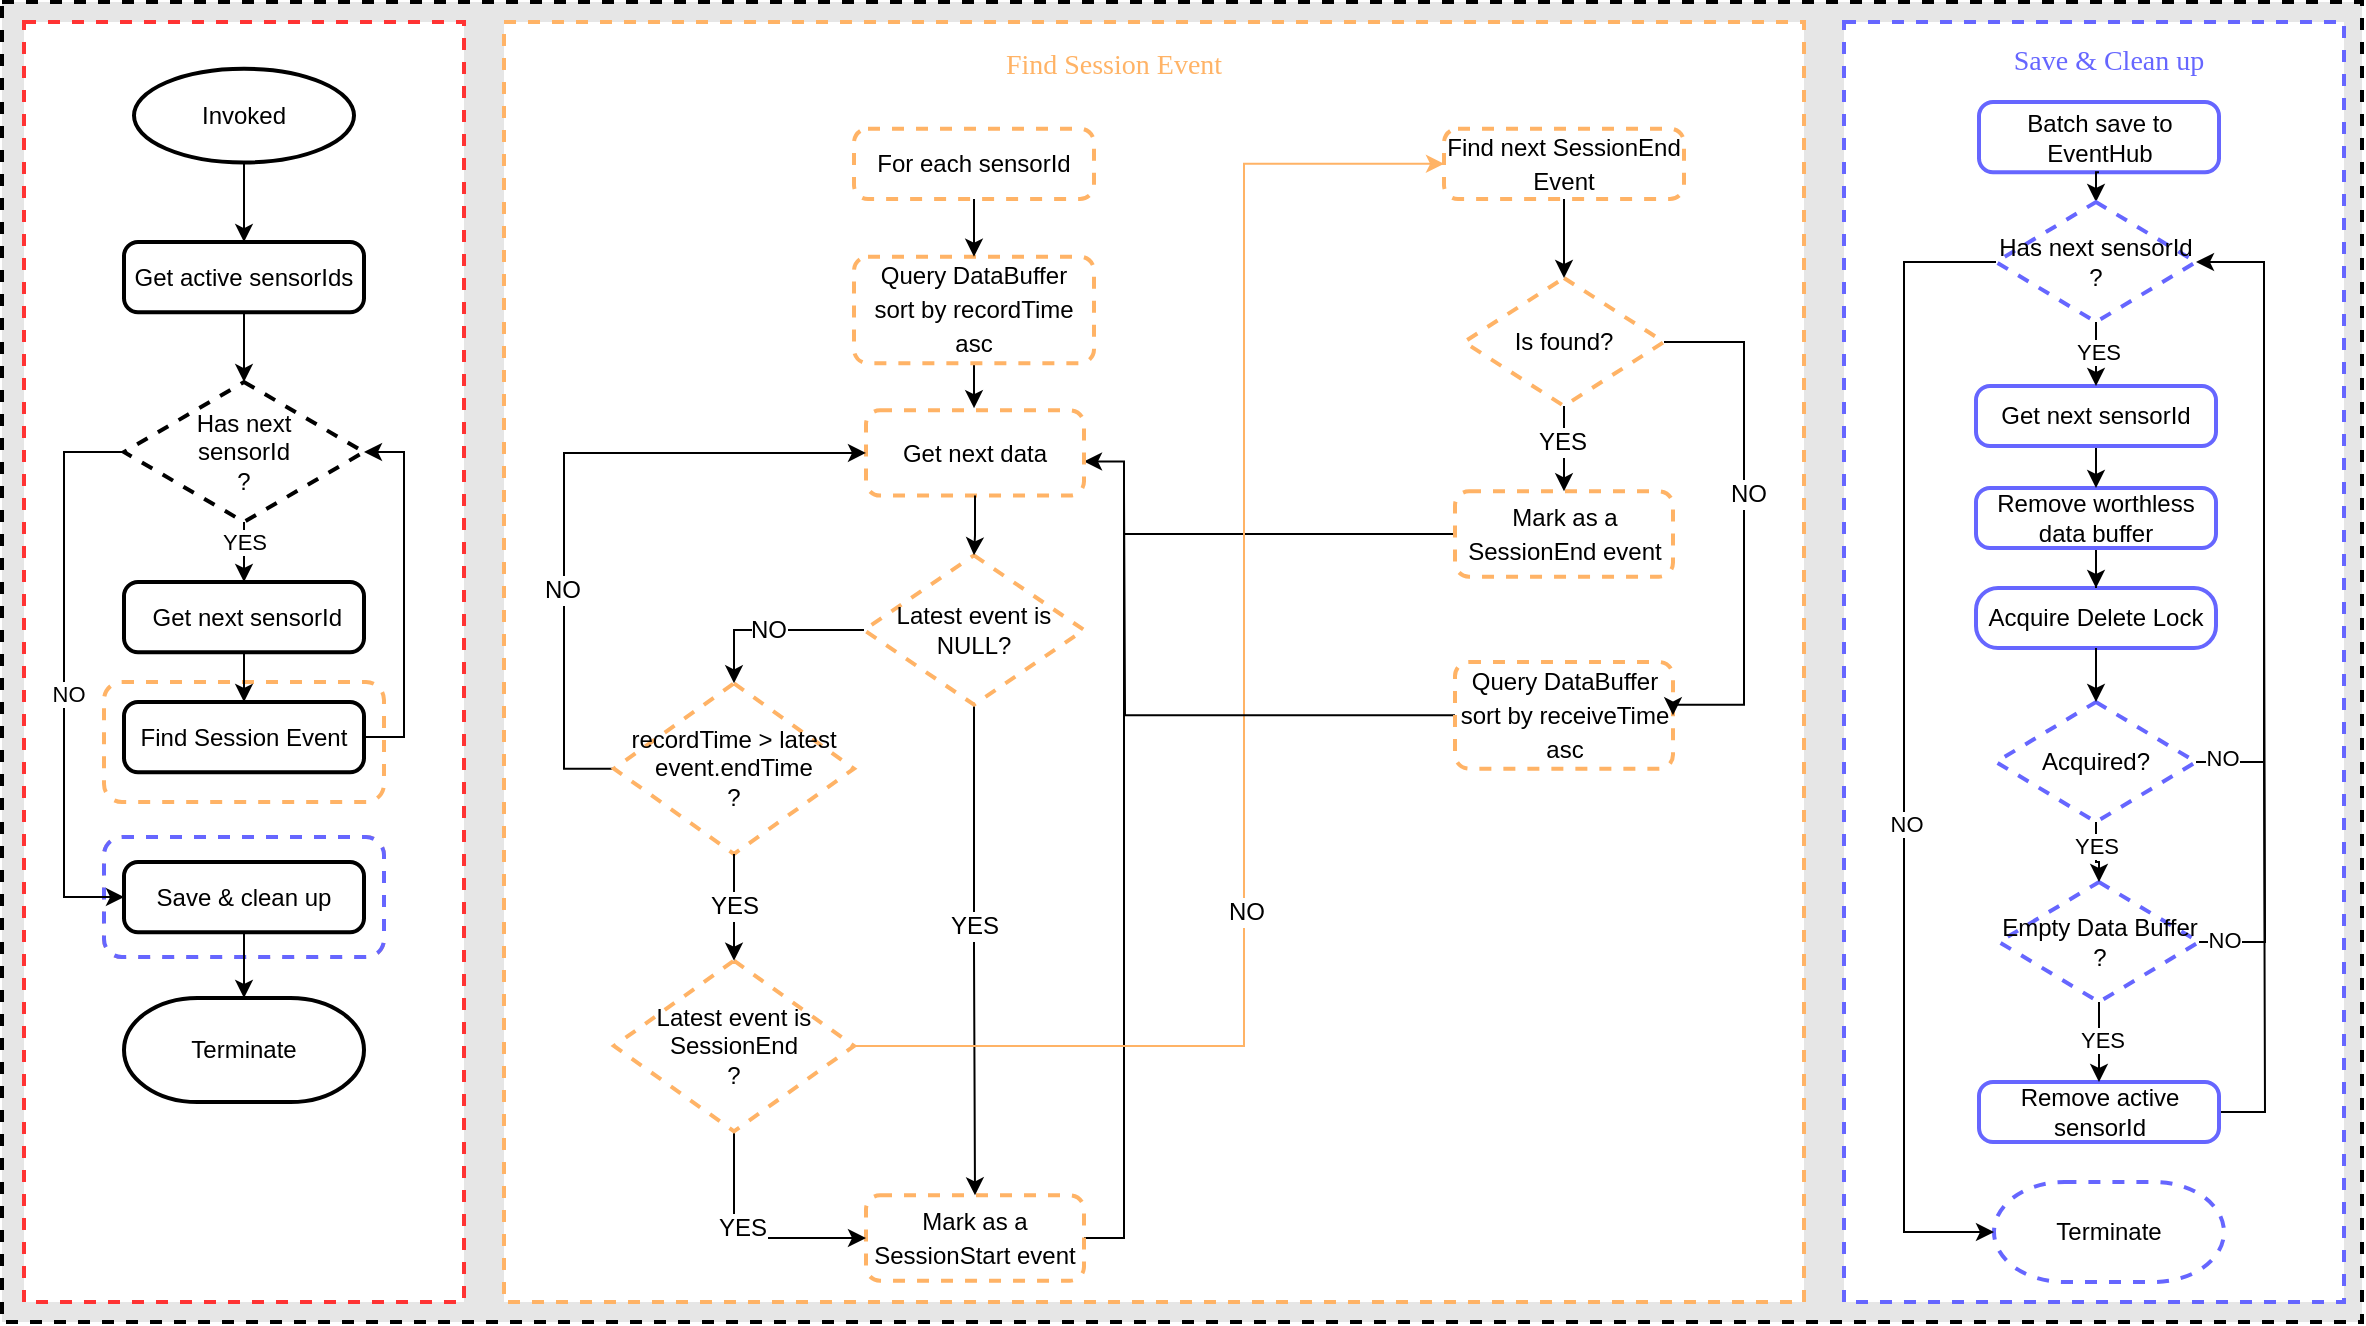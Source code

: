 <mxfile version="20.5.3" type="github">
  <diagram id="m2yf274t8tq8ouvesx9-" name="Page-1">
    <mxGraphModel dx="1426" dy="794" grid="1" gridSize="10" guides="1" tooltips="1" connect="1" arrows="1" fold="1" page="1" pageScale="1" pageWidth="827" pageHeight="1169" math="0" shadow="0">
      <root>
        <mxCell id="0" />
        <mxCell id="1" parent="0" />
        <mxCell id="9VEnPuVJjKM_ZVN6CkUY-2" value="" style="group" vertex="1" connectable="0" parent="1">
          <mxGeometry x="110" y="120" width="1180" height="660" as="geometry" />
        </mxCell>
        <mxCell id="9VEnPuVJjKM_ZVN6CkUY-1" value="" style="rounded=0;whiteSpace=wrap;html=1;dashed=1;strokeColor=#000000;strokeWidth=2;fontFamily=Helvetica;fontSize=12;fontColor=#000000;fillColor=#E6E6E6;" vertex="1" parent="9VEnPuVJjKM_ZVN6CkUY-2">
          <mxGeometry width="1180" height="660" as="geometry" />
        </mxCell>
        <mxCell id="WBYgSGgt15CVEmpAPgP6-109" value="" style="group" parent="9VEnPuVJjKM_ZVN6CkUY-2" vertex="1" connectable="0">
          <mxGeometry x="11" y="10" width="1160" height="640" as="geometry" />
        </mxCell>
        <mxCell id="WBYgSGgt15CVEmpAPgP6-24" value="" style="group" parent="WBYgSGgt15CVEmpAPgP6-109" vertex="1" connectable="0">
          <mxGeometry width="220" height="640" as="geometry" />
        </mxCell>
        <mxCell id="zfzZaOAXR4KBhkY2sdG--44" value="" style="rounded=0;whiteSpace=wrap;html=1;dashed=1;labelBackgroundColor=#E6E6E6;strokeColor=#FF3333;strokeWidth=2;fillColor=#FFFFFF;gradientColor=none;align=center;container=0;" parent="WBYgSGgt15CVEmpAPgP6-24" vertex="1">
          <mxGeometry width="220" height="640" as="geometry" />
        </mxCell>
        <mxCell id="WBYgSGgt15CVEmpAPgP6-23" value="" style="rounded=1;whiteSpace=wrap;html=1;dashed=1;strokeColor=#FFB366;strokeWidth=2;container=0;" parent="WBYgSGgt15CVEmpAPgP6-24" vertex="1">
          <mxGeometry x="40" y="407.55" width="140" height="60" as="geometry" />
        </mxCell>
        <mxCell id="WBYgSGgt15CVEmpAPgP6-20" value="" style="rounded=1;whiteSpace=wrap;html=1;dashed=1;strokeColor=#6666FF;strokeWidth=2;container=0;" parent="WBYgSGgt15CVEmpAPgP6-24" vertex="1">
          <mxGeometry x="40" y="407.55" width="140" height="60" as="geometry" />
        </mxCell>
        <mxCell id="WBYgSGgt15CVEmpAPgP6-19" value="" style="rounded=1;whiteSpace=wrap;html=1;dashed=1;strokeColor=#FFB366;strokeWidth=2;container=0;" parent="WBYgSGgt15CVEmpAPgP6-24" vertex="1">
          <mxGeometry x="40" y="330" width="140" height="60" as="geometry" />
        </mxCell>
        <mxCell id="zfzZaOAXR4KBhkY2sdG--1" value="Terminate" style="strokeWidth=2;html=1;shape=mxgraph.flowchart.terminator;whiteSpace=wrap;align=center;container=0;" parent="WBYgSGgt15CVEmpAPgP6-24" vertex="1">
          <mxGeometry x="50" y="488" width="120" height="52" as="geometry" />
        </mxCell>
        <mxCell id="zfzZaOAXR4KBhkY2sdG--2" value="Invoked" style="strokeWidth=2;html=1;shape=mxgraph.flowchart.start_1;whiteSpace=wrap;align=center;container=0;" parent="WBYgSGgt15CVEmpAPgP6-24" vertex="1">
          <mxGeometry x="55" y="23.404" width="110" height="46.809" as="geometry" />
        </mxCell>
        <mxCell id="WBYgSGgt15CVEmpAPgP6-1" style="edgeStyle=orthogonalEdgeStyle;rounded=0;orthogonalLoop=1;jettySize=auto;html=1;entryX=0.5;entryY=0;entryDx=0;entryDy=0;entryPerimeter=0;" parent="WBYgSGgt15CVEmpAPgP6-24" source="zfzZaOAXR4KBhkY2sdG--3" edge="1">
          <mxGeometry relative="1" as="geometry">
            <mxPoint x="110" y="180.003" as="targetPoint" />
          </mxGeometry>
        </mxCell>
        <mxCell id="zfzZaOAXR4KBhkY2sdG--3" value="Get active sensorIds" style="rounded=1;whiteSpace=wrap;html=1;absoluteArcSize=1;arcSize=14;strokeWidth=2;align=center;container=0;" parent="WBYgSGgt15CVEmpAPgP6-24" vertex="1">
          <mxGeometry x="50" y="110.003" width="120" height="35.106" as="geometry" />
        </mxCell>
        <mxCell id="zfzZaOAXR4KBhkY2sdG--4" style="edgeStyle=orthogonalEdgeStyle;rounded=0;orthogonalLoop=1;jettySize=auto;html=1;entryX=0.5;entryY=0;entryDx=0;entryDy=0;align=center;" parent="WBYgSGgt15CVEmpAPgP6-24" source="zfzZaOAXR4KBhkY2sdG--2" target="zfzZaOAXR4KBhkY2sdG--3" edge="1">
          <mxGeometry relative="1" as="geometry" />
        </mxCell>
        <mxCell id="zfzZaOAXR4KBhkY2sdG--27" value="&amp;nbsp;Get next sensorId" style="rounded=1;whiteSpace=wrap;html=1;absoluteArcSize=1;arcSize=14;strokeWidth=2;align=center;container=0;" parent="WBYgSGgt15CVEmpAPgP6-24" vertex="1">
          <mxGeometry x="50" y="279.996" width="120" height="35.106" as="geometry" />
        </mxCell>
        <mxCell id="WBYgSGgt15CVEmpAPgP6-7" style="edgeStyle=orthogonalEdgeStyle;rounded=0;orthogonalLoop=1;jettySize=auto;html=1;entryX=0.5;entryY=0;entryDx=0;entryDy=0;" parent="WBYgSGgt15CVEmpAPgP6-24" source="WBYgSGgt15CVEmpAPgP6-3" target="zfzZaOAXR4KBhkY2sdG--27" edge="1">
          <mxGeometry relative="1" as="geometry" />
        </mxCell>
        <mxCell id="WBYgSGgt15CVEmpAPgP6-8" value="YES" style="edgeLabel;html=1;align=center;verticalAlign=middle;resizable=0;points=[];container=0;" parent="WBYgSGgt15CVEmpAPgP6-7" vertex="1" connectable="0">
          <mxGeometry x="0.2" relative="1" as="geometry">
            <mxPoint as="offset" />
          </mxGeometry>
        </mxCell>
        <mxCell id="WBYgSGgt15CVEmpAPgP6-3" value="Has next &lt;br&gt;sensorId&lt;br&gt;?" style="strokeWidth=2;html=1;shape=mxgraph.flowchart.decision;whiteSpace=wrap;dashed=1;container=0;" parent="WBYgSGgt15CVEmpAPgP6-24" vertex="1">
          <mxGeometry x="50" y="180" width="120" height="70" as="geometry" />
        </mxCell>
        <mxCell id="WBYgSGgt15CVEmpAPgP6-14" style="edgeStyle=orthogonalEdgeStyle;rounded=0;orthogonalLoop=1;jettySize=auto;html=1;entryX=1;entryY=0.5;entryDx=0;entryDy=0;entryPerimeter=0;" parent="WBYgSGgt15CVEmpAPgP6-24" source="WBYgSGgt15CVEmpAPgP6-9" target="WBYgSGgt15CVEmpAPgP6-3" edge="1">
          <mxGeometry relative="1" as="geometry">
            <Array as="points">
              <mxPoint x="190" y="358" />
              <mxPoint x="190" y="215" />
            </Array>
          </mxGeometry>
        </mxCell>
        <mxCell id="WBYgSGgt15CVEmpAPgP6-9" value="Find Session Event" style="rounded=1;whiteSpace=wrap;html=1;absoluteArcSize=1;arcSize=14;strokeWidth=2;align=center;container=0;" parent="WBYgSGgt15CVEmpAPgP6-24" vertex="1">
          <mxGeometry x="50" y="339.996" width="120" height="35.106" as="geometry" />
        </mxCell>
        <mxCell id="WBYgSGgt15CVEmpAPgP6-11" style="edgeStyle=orthogonalEdgeStyle;rounded=0;orthogonalLoop=1;jettySize=auto;html=1;entryX=0.5;entryY=0;entryDx=0;entryDy=0;" parent="WBYgSGgt15CVEmpAPgP6-24" source="zfzZaOAXR4KBhkY2sdG--27" target="WBYgSGgt15CVEmpAPgP6-9" edge="1">
          <mxGeometry relative="1" as="geometry" />
        </mxCell>
        <mxCell id="WBYgSGgt15CVEmpAPgP6-18" style="edgeStyle=orthogonalEdgeStyle;rounded=0;orthogonalLoop=1;jettySize=auto;html=1;entryX=0.5;entryY=0;entryDx=0;entryDy=0;entryPerimeter=0;" parent="WBYgSGgt15CVEmpAPgP6-24" source="WBYgSGgt15CVEmpAPgP6-15" target="zfzZaOAXR4KBhkY2sdG--1" edge="1">
          <mxGeometry relative="1" as="geometry" />
        </mxCell>
        <mxCell id="WBYgSGgt15CVEmpAPgP6-15" value="Save &amp;amp; clean up" style="rounded=1;whiteSpace=wrap;html=1;absoluteArcSize=1;arcSize=14;strokeWidth=2;align=center;container=0;" parent="WBYgSGgt15CVEmpAPgP6-24" vertex="1">
          <mxGeometry x="50" y="419.996" width="120" height="35.106" as="geometry" />
        </mxCell>
        <mxCell id="WBYgSGgt15CVEmpAPgP6-12" style="edgeStyle=orthogonalEdgeStyle;rounded=0;orthogonalLoop=1;jettySize=auto;html=1;entryX=0;entryY=0.5;entryDx=0;entryDy=0;" parent="WBYgSGgt15CVEmpAPgP6-24" source="WBYgSGgt15CVEmpAPgP6-3" target="WBYgSGgt15CVEmpAPgP6-15" edge="1">
          <mxGeometry relative="1" as="geometry">
            <mxPoint x="20" y="420" as="targetPoint" />
            <Array as="points">
              <mxPoint x="20" y="215" />
              <mxPoint x="20" y="438" />
            </Array>
          </mxGeometry>
        </mxCell>
        <mxCell id="WBYgSGgt15CVEmpAPgP6-13" value="NO" style="edgeLabel;html=1;align=center;verticalAlign=middle;resizable=0;points=[];container=0;" parent="WBYgSGgt15CVEmpAPgP6-12" vertex="1" connectable="0">
          <mxGeometry x="0.066" y="2" relative="1" as="geometry">
            <mxPoint as="offset" />
          </mxGeometry>
        </mxCell>
        <mxCell id="WBYgSGgt15CVEmpAPgP6-59" value="" style="group" parent="WBYgSGgt15CVEmpAPgP6-109" vertex="1" connectable="0">
          <mxGeometry x="910" width="250" height="640" as="geometry" />
        </mxCell>
        <mxCell id="zfzZaOAXR4KBhkY2sdG--72" value="" style="rounded=0;whiteSpace=wrap;html=1;dashed=1;labelBackgroundColor=#E6E6E6;strokeColor=#6666FF;strokeWidth=2;fillColor=#FFFFFF;gradientColor=none;align=center;container=0;" parent="WBYgSGgt15CVEmpAPgP6-59" vertex="1">
          <mxGeometry width="250" height="640" as="geometry" />
        </mxCell>
        <mxCell id="WBYgSGgt15CVEmpAPgP6-4" value="Batch save to EventHub" style="rounded=1;whiteSpace=wrap;html=1;absoluteArcSize=1;arcSize=14;strokeWidth=2;align=center;container=0;strokeColor=#6666FF;" parent="WBYgSGgt15CVEmpAPgP6-59" vertex="1">
          <mxGeometry x="67.5" y="39.996" width="120" height="35.106" as="geometry" />
        </mxCell>
        <mxCell id="zfzZaOAXR4KBhkY2sdG--116" value="Acquire Delete Lock" style="rounded=1;whiteSpace=wrap;html=1;absoluteArcSize=1;arcSize=22;strokeWidth=2;strokeColor=#6666FF;align=center;container=0;" parent="WBYgSGgt15CVEmpAPgP6-59" vertex="1">
          <mxGeometry x="66" y="283" width="120" height="30" as="geometry" />
        </mxCell>
        <mxCell id="zfzZaOAXR4KBhkY2sdG--150" value="Terminate" style="strokeWidth=2;html=1;shape=mxgraph.flowchart.terminator;whiteSpace=wrap;rounded=1;dashed=1;labelBackgroundColor=#FFFFFF;strokeColor=#6666FF;fontFamily=Helvetica;fontSize=12;fontColor=#000000;fillColor=#FFFFFF;gradientColor=none;align=center;container=0;" parent="WBYgSGgt15CVEmpAPgP6-59" vertex="1">
          <mxGeometry x="75" y="580" width="115" height="50" as="geometry" />
        </mxCell>
        <mxCell id="zfzZaOAXR4KBhkY2sdG--189" value="&lt;font color=&quot;#6666ff&quot; style=&quot;font-size: 14px;&quot; face=&quot;Comic Sans MS&quot;&gt;Save &amp;amp; Clean up&lt;/font&gt;" style="text;html=1;strokeColor=none;fillColor=none;align=center;verticalAlign=middle;whiteSpace=wrap;rounded=0;dashed=1;labelBackgroundColor=#FFFFFF;strokeWidth=2;container=0;" parent="WBYgSGgt15CVEmpAPgP6-59" vertex="1">
          <mxGeometry x="45" y="20" width="175" as="geometry" />
        </mxCell>
        <mxCell id="WBYgSGgt15CVEmpAPgP6-39" style="edgeStyle=orthogonalEdgeStyle;rounded=0;orthogonalLoop=1;jettySize=auto;html=1;entryX=0.5;entryY=0;entryDx=0;entryDy=0;" parent="WBYgSGgt15CVEmpAPgP6-59" source="WBYgSGgt15CVEmpAPgP6-28" target="zfzZaOAXR4KBhkY2sdG--116" edge="1">
          <mxGeometry relative="1" as="geometry" />
        </mxCell>
        <mxCell id="WBYgSGgt15CVEmpAPgP6-28" value="Remove worthless data buffer" style="rounded=1;whiteSpace=wrap;html=1;absoluteArcSize=1;arcSize=14;strokeWidth=2;strokeColor=#6666FF;align=center;container=0;" parent="WBYgSGgt15CVEmpAPgP6-59" vertex="1">
          <mxGeometry x="66" y="233" width="120" height="30" as="geometry" />
        </mxCell>
        <mxCell id="WBYgSGgt15CVEmpAPgP6-29" value="Acquired?" style="strokeWidth=2;html=1;shape=mxgraph.flowchart.decision;whiteSpace=wrap;rounded=1;dashed=1;strokeColor=#6666FF;" parent="WBYgSGgt15CVEmpAPgP6-59" vertex="1">
          <mxGeometry x="76" y="340" width="100" height="60" as="geometry" />
        </mxCell>
        <mxCell id="WBYgSGgt15CVEmpAPgP6-36" style="edgeStyle=orthogonalEdgeStyle;rounded=0;orthogonalLoop=1;jettySize=auto;html=1;entryX=0.5;entryY=0;entryDx=0;entryDy=0;entryPerimeter=0;" parent="WBYgSGgt15CVEmpAPgP6-59" source="zfzZaOAXR4KBhkY2sdG--116" target="WBYgSGgt15CVEmpAPgP6-29" edge="1">
          <mxGeometry relative="1" as="geometry" />
        </mxCell>
        <mxCell id="WBYgSGgt15CVEmpAPgP6-42" style="edgeStyle=orthogonalEdgeStyle;rounded=0;orthogonalLoop=1;jettySize=auto;html=1;endArrow=none;endFill=0;" parent="WBYgSGgt15CVEmpAPgP6-59" source="WBYgSGgt15CVEmpAPgP6-30" edge="1">
          <mxGeometry relative="1" as="geometry">
            <mxPoint x="210" y="270" as="targetPoint" />
          </mxGeometry>
        </mxCell>
        <mxCell id="WBYgSGgt15CVEmpAPgP6-58" value="NO" style="edgeLabel;html=1;align=center;verticalAlign=middle;resizable=0;points=[];" parent="WBYgSGgt15CVEmpAPgP6-42" vertex="1" connectable="0">
          <mxGeometry x="-0.906" y="1" relative="1" as="geometry">
            <mxPoint x="2" as="offset" />
          </mxGeometry>
        </mxCell>
        <mxCell id="WBYgSGgt15CVEmpAPgP6-30" value="Empty Data Buffer&lt;br&gt;?" style="strokeWidth=2;html=1;shape=mxgraph.flowchart.decision;whiteSpace=wrap;rounded=1;dashed=1;strokeColor=#6666FF;" parent="WBYgSGgt15CVEmpAPgP6-59" vertex="1">
          <mxGeometry x="77.5" y="430" width="100" height="60" as="geometry" />
        </mxCell>
        <mxCell id="WBYgSGgt15CVEmpAPgP6-40" style="edgeStyle=orthogonalEdgeStyle;rounded=0;orthogonalLoop=1;jettySize=auto;html=1;entryX=0.5;entryY=0;entryDx=0;entryDy=0;entryPerimeter=0;" parent="WBYgSGgt15CVEmpAPgP6-59" source="WBYgSGgt15CVEmpAPgP6-29" target="WBYgSGgt15CVEmpAPgP6-30" edge="1">
          <mxGeometry relative="1" as="geometry" />
        </mxCell>
        <mxCell id="WBYgSGgt15CVEmpAPgP6-41" value="YES" style="edgeLabel;html=1;align=center;verticalAlign=middle;resizable=0;points=[];" parent="WBYgSGgt15CVEmpAPgP6-40" vertex="1" connectable="0">
          <mxGeometry x="-0.28" relative="1" as="geometry">
            <mxPoint as="offset" />
          </mxGeometry>
        </mxCell>
        <mxCell id="WBYgSGgt15CVEmpAPgP6-46" style="edgeStyle=orthogonalEdgeStyle;rounded=0;orthogonalLoop=1;jettySize=auto;html=1;endArrow=none;endFill=0;" parent="WBYgSGgt15CVEmpAPgP6-59" source="WBYgSGgt15CVEmpAPgP6-31" edge="1">
          <mxGeometry relative="1" as="geometry">
            <mxPoint x="210" y="370" as="targetPoint" />
          </mxGeometry>
        </mxCell>
        <mxCell id="WBYgSGgt15CVEmpAPgP6-31" value="Remove active sensorId" style="rounded=1;whiteSpace=wrap;html=1;absoluteArcSize=1;arcSize=14;strokeWidth=2;strokeColor=#6666FF;align=center;container=0;" parent="WBYgSGgt15CVEmpAPgP6-59" vertex="1">
          <mxGeometry x="67.5" y="530" width="120" height="30" as="geometry" />
        </mxCell>
        <mxCell id="WBYgSGgt15CVEmpAPgP6-43" style="edgeStyle=orthogonalEdgeStyle;rounded=0;orthogonalLoop=1;jettySize=auto;html=1;entryX=0.5;entryY=0;entryDx=0;entryDy=0;" parent="WBYgSGgt15CVEmpAPgP6-59" source="WBYgSGgt15CVEmpAPgP6-30" target="WBYgSGgt15CVEmpAPgP6-31" edge="1">
          <mxGeometry relative="1" as="geometry" />
        </mxCell>
        <mxCell id="WBYgSGgt15CVEmpAPgP6-44" value="YES" style="edgeLabel;html=1;align=center;verticalAlign=middle;resizable=0;points=[];" parent="WBYgSGgt15CVEmpAPgP6-43" vertex="1" connectable="0">
          <mxGeometry x="0.05" y="3" relative="1" as="geometry">
            <mxPoint x="-2" y="-2" as="offset" />
          </mxGeometry>
        </mxCell>
        <mxCell id="WBYgSGgt15CVEmpAPgP6-48" style="edgeStyle=orthogonalEdgeStyle;rounded=0;orthogonalLoop=1;jettySize=auto;html=1;entryX=0.5;entryY=0;entryDx=0;entryDy=0;entryPerimeter=0;exitX=0.5;exitY=1;exitDx=0;exitDy=0;" parent="WBYgSGgt15CVEmpAPgP6-59" source="WBYgSGgt15CVEmpAPgP6-4" target="WBYgSGgt15CVEmpAPgP6-49" edge="1">
          <mxGeometry relative="1" as="geometry">
            <mxPoint x="127.5" y="150" as="targetPoint" />
          </mxGeometry>
        </mxCell>
        <mxCell id="WBYgSGgt15CVEmpAPgP6-56" style="edgeStyle=orthogonalEdgeStyle;rounded=0;orthogonalLoop=1;jettySize=auto;html=1;" parent="WBYgSGgt15CVEmpAPgP6-59" source="WBYgSGgt15CVEmpAPgP6-47" target="WBYgSGgt15CVEmpAPgP6-28" edge="1">
          <mxGeometry relative="1" as="geometry" />
        </mxCell>
        <mxCell id="WBYgSGgt15CVEmpAPgP6-47" value="Get next sensorId" style="rounded=1;whiteSpace=wrap;html=1;absoluteArcSize=1;arcSize=14;strokeWidth=2;strokeColor=#6666FF;align=center;container=0;" parent="WBYgSGgt15CVEmpAPgP6-59" vertex="1">
          <mxGeometry x="66" y="182" width="120" height="30" as="geometry" />
        </mxCell>
        <mxCell id="WBYgSGgt15CVEmpAPgP6-52" style="edgeStyle=orthogonalEdgeStyle;rounded=0;orthogonalLoop=1;jettySize=auto;html=1;entryX=0.5;entryY=0;entryDx=0;entryDy=0;" parent="WBYgSGgt15CVEmpAPgP6-59" source="WBYgSGgt15CVEmpAPgP6-49" target="WBYgSGgt15CVEmpAPgP6-47" edge="1">
          <mxGeometry relative="1" as="geometry" />
        </mxCell>
        <mxCell id="WBYgSGgt15CVEmpAPgP6-53" value="YES" style="edgeLabel;html=1;align=center;verticalAlign=middle;resizable=0;points=[];" parent="WBYgSGgt15CVEmpAPgP6-52" vertex="1" connectable="0">
          <mxGeometry x="-0.4" y="1" relative="1" as="geometry">
            <mxPoint as="offset" />
          </mxGeometry>
        </mxCell>
        <mxCell id="WBYgSGgt15CVEmpAPgP6-54" style="edgeStyle=orthogonalEdgeStyle;rounded=0;orthogonalLoop=1;jettySize=auto;html=1;entryX=0;entryY=0.5;entryDx=0;entryDy=0;entryPerimeter=0;" parent="WBYgSGgt15CVEmpAPgP6-59" source="WBYgSGgt15CVEmpAPgP6-49" target="zfzZaOAXR4KBhkY2sdG--150" edge="1">
          <mxGeometry relative="1" as="geometry">
            <Array as="points">
              <mxPoint x="30" y="120" />
              <mxPoint x="30" y="605" />
            </Array>
          </mxGeometry>
        </mxCell>
        <mxCell id="WBYgSGgt15CVEmpAPgP6-55" value="NO" style="edgeLabel;html=1;align=center;verticalAlign=middle;resizable=0;points=[];" parent="WBYgSGgt15CVEmpAPgP6-54" vertex="1" connectable="0">
          <mxGeometry x="0.134" y="1" relative="1" as="geometry">
            <mxPoint as="offset" />
          </mxGeometry>
        </mxCell>
        <mxCell id="WBYgSGgt15CVEmpAPgP6-49" value="Has next sensorId&lt;br&gt;?" style="strokeWidth=2;html=1;shape=mxgraph.flowchart.decision;whiteSpace=wrap;rounded=1;dashed=1;strokeColor=#6666FF;" parent="WBYgSGgt15CVEmpAPgP6-59" vertex="1">
          <mxGeometry x="76" y="90" width="100" height="60" as="geometry" />
        </mxCell>
        <mxCell id="WBYgSGgt15CVEmpAPgP6-33" style="edgeStyle=orthogonalEdgeStyle;rounded=0;orthogonalLoop=1;jettySize=auto;html=1;entryX=1;entryY=0.5;entryDx=0;entryDy=0;exitX=1;exitY=0.5;exitDx=0;exitDy=0;exitPerimeter=0;entryPerimeter=0;" parent="WBYgSGgt15CVEmpAPgP6-59" source="WBYgSGgt15CVEmpAPgP6-29" target="WBYgSGgt15CVEmpAPgP6-49" edge="1">
          <mxGeometry relative="1" as="geometry">
            <mxPoint x="187.5" y="165" as="targetPoint" />
            <Array as="points">
              <mxPoint x="210" y="370" />
              <mxPoint x="210" y="120" />
            </Array>
          </mxGeometry>
        </mxCell>
        <mxCell id="WBYgSGgt15CVEmpAPgP6-57" value="NO" style="edgeLabel;html=1;align=center;verticalAlign=middle;resizable=0;points=[];" parent="WBYgSGgt15CVEmpAPgP6-33" vertex="1" connectable="0">
          <mxGeometry x="-0.937" y="2" relative="1" as="geometry">
            <mxPoint x="3" as="offset" />
          </mxGeometry>
        </mxCell>
        <mxCell id="WBYgSGgt15CVEmpAPgP6-108" value="" style="group" parent="WBYgSGgt15CVEmpAPgP6-109" vertex="1" connectable="0">
          <mxGeometry x="240" width="650" height="640" as="geometry" />
        </mxCell>
        <mxCell id="zfzZaOAXR4KBhkY2sdG--48" value="" style="rounded=0;whiteSpace=wrap;html=1;dashed=1;labelBackgroundColor=#E6E6E6;strokeColor=#FFB366;strokeWidth=2;fillColor=#FFFFFF;gradientColor=none;align=center;container=0;" parent="WBYgSGgt15CVEmpAPgP6-108" vertex="1">
          <mxGeometry width="650" height="640.0" as="geometry" />
        </mxCell>
        <mxCell id="zfzZaOAXR4KBhkY2sdG--136" value="&lt;font color=&quot;#ffb366&quot;&gt;&lt;font style=&quot;font-size: 14px;&quot; face=&quot;Comic Sans MS&quot;&gt;Find Session Event&lt;/font&gt;&lt;/font&gt;" style="text;html=1;strokeColor=none;fillColor=none;align=center;verticalAlign=middle;whiteSpace=wrap;rounded=0;dashed=1;labelBackgroundColor=#FFFFFF;strokeWidth=2;container=0;" parent="WBYgSGgt15CVEmpAPgP6-108" vertex="1">
          <mxGeometry x="230" y="6.4" width="150" height="32" as="geometry" />
        </mxCell>
        <mxCell id="WBYgSGgt15CVEmpAPgP6-67" style="edgeStyle=orthogonalEdgeStyle;rounded=0;orthogonalLoop=1;jettySize=auto;html=1;fontFamily=Helvetica;fontSize=12;fontColor=#000000;endArrow=classic;endFill=1;" parent="WBYgSGgt15CVEmpAPgP6-108" source="WBYgSGgt15CVEmpAPgP6-60" edge="1">
          <mxGeometry relative="1" as="geometry">
            <mxPoint x="235" y="193.067" as="targetPoint" />
          </mxGeometry>
        </mxCell>
        <mxCell id="WBYgSGgt15CVEmpAPgP6-60" value="&lt;font style=&quot;font-size: 12px;&quot; face=&quot;Helvetica&quot; color=&quot;#000000&quot;&gt;Query DataBuffer &lt;br&gt;sort by recordTime asc&lt;br&gt;&lt;/font&gt;" style="rounded=1;whiteSpace=wrap;html=1;absoluteArcSize=1;arcSize=14;strokeWidth=2;dashed=1;strokeColor=#FFB366;fontFamily=Comic Sans MS;fontSize=14;fontColor=#FFB366;" parent="WBYgSGgt15CVEmpAPgP6-108" vertex="1">
          <mxGeometry x="175" y="117.333" width="120" height="53.333" as="geometry" />
        </mxCell>
        <mxCell id="WBYgSGgt15CVEmpAPgP6-64" style="edgeStyle=orthogonalEdgeStyle;rounded=0;orthogonalLoop=1;jettySize=auto;html=1;entryX=0.5;entryY=0;entryDx=0;entryDy=0;fontFamily=Helvetica;fontSize=12;fontColor=#000000;endArrow=classic;endFill=1;" parent="WBYgSGgt15CVEmpAPgP6-108" source="WBYgSGgt15CVEmpAPgP6-62" target="WBYgSGgt15CVEmpAPgP6-60" edge="1">
          <mxGeometry relative="1" as="geometry" />
        </mxCell>
        <mxCell id="WBYgSGgt15CVEmpAPgP6-62" value="&lt;span style=&quot;color: rgb(0, 0, 0); font-family: Helvetica; font-size: 12px; background-color: rgb(255, 255, 255);&quot;&gt;For each sensorId&lt;/span&gt;" style="rounded=1;whiteSpace=wrap;html=1;absoluteArcSize=1;arcSize=14;strokeWidth=2;dashed=1;strokeColor=#FFB366;fontFamily=Comic Sans MS;fontSize=14;fontColor=#FFB366;" parent="WBYgSGgt15CVEmpAPgP6-108" vertex="1">
          <mxGeometry x="175" y="53.333" width="120" height="35.2" as="geometry" />
        </mxCell>
        <mxCell id="WBYgSGgt15CVEmpAPgP6-75" style="edgeStyle=orthogonalEdgeStyle;rounded=0;orthogonalLoop=1;jettySize=auto;html=1;entryX=1;entryY=0.5;entryDx=0;entryDy=0;entryPerimeter=0;fontFamily=Helvetica;fontSize=12;fontColor=#000000;endArrow=classic;endFill=1;" parent="WBYgSGgt15CVEmpAPgP6-108" source="WBYgSGgt15CVEmpAPgP6-71" edge="1">
          <mxGeometry relative="1" as="geometry">
            <mxPoint x="290" y="219.733" as="targetPoint" />
            <Array as="points">
              <mxPoint x="310" y="608.0" />
              <mxPoint x="310" y="219.733" />
            </Array>
          </mxGeometry>
        </mxCell>
        <mxCell id="WBYgSGgt15CVEmpAPgP6-71" value="&lt;font color=&quot;#000000&quot; style=&quot;font-size: 12px;&quot; face=&quot;Helvetica&quot;&gt;Mark as a SessionStart event&lt;/font&gt;" style="rounded=1;whiteSpace=wrap;html=1;absoluteArcSize=1;arcSize=14;strokeWidth=2;dashed=1;strokeColor=#FFB366;fontFamily=Comic Sans MS;fontSize=14;fontColor=#FFB366;" parent="WBYgSGgt15CVEmpAPgP6-108" vertex="1">
          <mxGeometry x="181" y="586.667" width="109" height="42.667" as="geometry" />
        </mxCell>
        <mxCell id="WBYgSGgt15CVEmpAPgP6-77" value="&lt;font style=&quot;font-size: 12px;&quot; face=&quot;Helvetica&quot; color=&quot;#000000&quot;&gt;Find next SessionEnd Event&lt;/font&gt;" style="rounded=1;whiteSpace=wrap;html=1;absoluteArcSize=1;arcSize=14;strokeWidth=2;dashed=1;strokeColor=#FFB366;fontFamily=Comic Sans MS;fontSize=14;fontColor=#FFB366;" parent="WBYgSGgt15CVEmpAPgP6-108" vertex="1">
          <mxGeometry x="470" y="53.333" width="120" height="35.2" as="geometry" />
        </mxCell>
        <mxCell id="WBYgSGgt15CVEmpAPgP6-79" value="Is found?" style="strokeWidth=2;html=1;shape=mxgraph.flowchart.decision;whiteSpace=wrap;rounded=1;dashed=1;strokeColor=#FFB366;fontFamily=Helvetica;fontSize=12;fontColor=#000000;" parent="WBYgSGgt15CVEmpAPgP6-108" vertex="1">
          <mxGeometry x="480" y="128" width="100" height="64" as="geometry" />
        </mxCell>
        <mxCell id="WBYgSGgt15CVEmpAPgP6-80" style="edgeStyle=orthogonalEdgeStyle;rounded=0;orthogonalLoop=1;jettySize=auto;html=1;entryX=0.5;entryY=0;entryDx=0;entryDy=0;entryPerimeter=0;fontFamily=Helvetica;fontSize=12;fontColor=#000000;endArrow=classic;endFill=1;" parent="WBYgSGgt15CVEmpAPgP6-108" source="WBYgSGgt15CVEmpAPgP6-77" target="WBYgSGgt15CVEmpAPgP6-79" edge="1">
          <mxGeometry relative="1" as="geometry" />
        </mxCell>
        <mxCell id="WBYgSGgt15CVEmpAPgP6-85" style="edgeStyle=orthogonalEdgeStyle;rounded=0;orthogonalLoop=1;jettySize=auto;html=1;strokeColor=#000000;fontFamily=Helvetica;fontSize=12;fontColor=#000000;endArrow=none;endFill=0;" parent="WBYgSGgt15CVEmpAPgP6-108" source="WBYgSGgt15CVEmpAPgP6-81" edge="1">
          <mxGeometry relative="1" as="geometry">
            <mxPoint x="310" y="256" as="targetPoint" />
          </mxGeometry>
        </mxCell>
        <mxCell id="WBYgSGgt15CVEmpAPgP6-81" value="&lt;font color=&quot;#000000&quot; style=&quot;font-size: 12px;&quot; face=&quot;Helvetica&quot;&gt;Mark as a SessionEnd event&lt;/font&gt;" style="rounded=1;whiteSpace=wrap;html=1;absoluteArcSize=1;arcSize=14;strokeWidth=2;dashed=1;strokeColor=#FFB366;fontFamily=Comic Sans MS;fontSize=14;fontColor=#FFB366;" parent="WBYgSGgt15CVEmpAPgP6-108" vertex="1">
          <mxGeometry x="475.5" y="234.667" width="109" height="42.667" as="geometry" />
        </mxCell>
        <mxCell id="WBYgSGgt15CVEmpAPgP6-82" style="edgeStyle=orthogonalEdgeStyle;rounded=0;orthogonalLoop=1;jettySize=auto;html=1;entryX=0.5;entryY=0;entryDx=0;entryDy=0;fontFamily=Helvetica;fontSize=12;fontColor=#000000;endArrow=classic;endFill=1;" parent="WBYgSGgt15CVEmpAPgP6-108" source="WBYgSGgt15CVEmpAPgP6-79" target="WBYgSGgt15CVEmpAPgP6-81" edge="1">
          <mxGeometry relative="1" as="geometry" />
        </mxCell>
        <mxCell id="WBYgSGgt15CVEmpAPgP6-83" value="YES" style="edgeLabel;html=1;align=center;verticalAlign=middle;resizable=0;points=[];fontSize=12;fontFamily=Helvetica;fontColor=#000000;" parent="WBYgSGgt15CVEmpAPgP6-82" vertex="1" connectable="0">
          <mxGeometry x="-0.167" y="-1" relative="1" as="geometry">
            <mxPoint as="offset" />
          </mxGeometry>
        </mxCell>
        <mxCell id="WBYgSGgt15CVEmpAPgP6-86" value="&lt;font face=&quot;Helvetica&quot; color=&quot;#000000&quot;&gt;&lt;span style=&quot;font-size: 12px;&quot;&gt;Get next data&lt;/span&gt;&lt;/font&gt;" style="rounded=1;whiteSpace=wrap;html=1;absoluteArcSize=1;arcSize=14;strokeWidth=2;dashed=1;strokeColor=#FFB366;fontFamily=Comic Sans MS;fontSize=14;fontColor=#FFB366;" parent="WBYgSGgt15CVEmpAPgP6-108" vertex="1">
          <mxGeometry x="181" y="194.133" width="109" height="42.667" as="geometry" />
        </mxCell>
        <mxCell id="WBYgSGgt15CVEmpAPgP6-90" style="edgeStyle=orthogonalEdgeStyle;rounded=0;orthogonalLoop=1;jettySize=auto;html=1;entryX=0.5;entryY=0;entryDx=0;entryDy=0;strokeColor=#000000;fontFamily=Helvetica;fontSize=12;fontColor=#000000;endArrow=classic;endFill=1;" parent="WBYgSGgt15CVEmpAPgP6-108" source="WBYgSGgt15CVEmpAPgP6-88" target="WBYgSGgt15CVEmpAPgP6-71" edge="1">
          <mxGeometry relative="1" as="geometry" />
        </mxCell>
        <mxCell id="WBYgSGgt15CVEmpAPgP6-91" value="YES" style="edgeLabel;html=1;align=center;verticalAlign=middle;resizable=0;points=[];fontSize=12;fontFamily=Helvetica;fontColor=#000000;" parent="WBYgSGgt15CVEmpAPgP6-90" vertex="1" connectable="0">
          <mxGeometry x="-0.104" relative="1" as="geometry">
            <mxPoint as="offset" />
          </mxGeometry>
        </mxCell>
        <mxCell id="WBYgSGgt15CVEmpAPgP6-88" value="Latest event is NULL?" style="strokeWidth=2;html=1;shape=mxgraph.flowchart.decision;whiteSpace=wrap;rounded=1;dashed=1;strokeColor=#FFB366;fontFamily=Helvetica;fontSize=12;fontColor=#000000;" parent="WBYgSGgt15CVEmpAPgP6-108" vertex="1">
          <mxGeometry x="180" y="266.667" width="110" height="74.667" as="geometry" />
        </mxCell>
        <mxCell id="WBYgSGgt15CVEmpAPgP6-70" style="edgeStyle=orthogonalEdgeStyle;rounded=0;orthogonalLoop=1;jettySize=auto;html=1;fontFamily=Helvetica;fontSize=12;fontColor=#000000;endArrow=classic;endFill=1;exitX=0.5;exitY=1;exitDx=0;exitDy=0;" parent="WBYgSGgt15CVEmpAPgP6-108" source="WBYgSGgt15CVEmpAPgP6-86" target="WBYgSGgt15CVEmpAPgP6-88" edge="1">
          <mxGeometry relative="1" as="geometry">
            <mxPoint x="235" y="246.4" as="sourcePoint" />
            <mxPoint x="235" y="320.0" as="targetPoint" />
          </mxGeometry>
        </mxCell>
        <mxCell id="WBYgSGgt15CVEmpAPgP6-97" style="edgeStyle=orthogonalEdgeStyle;rounded=0;orthogonalLoop=1;jettySize=auto;html=1;entryX=0;entryY=0.5;entryDx=0;entryDy=0;strokeColor=#000000;fontFamily=Helvetica;fontSize=12;fontColor=#000000;endArrow=classic;endFill=1;" parent="WBYgSGgt15CVEmpAPgP6-108" source="WBYgSGgt15CVEmpAPgP6-89" target="WBYgSGgt15CVEmpAPgP6-86" edge="1">
          <mxGeometry relative="1" as="geometry">
            <Array as="points">
              <mxPoint x="30" y="373.333" />
              <mxPoint x="30" y="215.467" />
            </Array>
          </mxGeometry>
        </mxCell>
        <mxCell id="WBYgSGgt15CVEmpAPgP6-98" value="NO" style="edgeLabel;html=1;align=center;verticalAlign=middle;resizable=0;points=[];fontSize=12;fontFamily=Helvetica;fontColor=#000000;" parent="WBYgSGgt15CVEmpAPgP6-97" vertex="1" connectable="0">
          <mxGeometry x="-0.315" y="1" relative="1" as="geometry">
            <mxPoint as="offset" />
          </mxGeometry>
        </mxCell>
        <mxCell id="WBYgSGgt15CVEmpAPgP6-89" value="recordTime &amp;gt; latest event.endTime&lt;br&gt;?" style="strokeWidth=2;html=1;shape=mxgraph.flowchart.decision;whiteSpace=wrap;rounded=1;dashed=1;strokeColor=#FFB366;fontFamily=Helvetica;fontSize=12;fontColor=#000000;" parent="WBYgSGgt15CVEmpAPgP6-108" vertex="1">
          <mxGeometry x="55" y="330.667" width="120" height="85.333" as="geometry" />
        </mxCell>
        <mxCell id="WBYgSGgt15CVEmpAPgP6-92" style="edgeStyle=orthogonalEdgeStyle;rounded=0;orthogonalLoop=1;jettySize=auto;html=1;entryX=0.5;entryY=0;entryDx=0;entryDy=0;entryPerimeter=0;strokeColor=#000000;fontFamily=Helvetica;fontSize=12;fontColor=#000000;endArrow=classic;endFill=1;" parent="WBYgSGgt15CVEmpAPgP6-108" source="WBYgSGgt15CVEmpAPgP6-88" target="WBYgSGgt15CVEmpAPgP6-89" edge="1">
          <mxGeometry relative="1" as="geometry" />
        </mxCell>
        <mxCell id="WBYgSGgt15CVEmpAPgP6-93" value="NO" style="edgeLabel;html=1;align=center;verticalAlign=middle;resizable=0;points=[];fontSize=12;fontFamily=Helvetica;fontColor=#000000;" parent="WBYgSGgt15CVEmpAPgP6-92" vertex="1" connectable="0">
          <mxGeometry x="0.052" relative="1" as="geometry">
            <mxPoint as="offset" />
          </mxGeometry>
        </mxCell>
        <mxCell id="WBYgSGgt15CVEmpAPgP6-100" style="edgeStyle=orthogonalEdgeStyle;rounded=0;orthogonalLoop=1;jettySize=auto;html=1;entryX=0;entryY=0.5;entryDx=0;entryDy=0;strokeColor=#000000;fontFamily=Helvetica;fontSize=12;fontColor=#000000;endArrow=classic;endFill=1;" parent="WBYgSGgt15CVEmpAPgP6-108" source="WBYgSGgt15CVEmpAPgP6-99" target="WBYgSGgt15CVEmpAPgP6-71" edge="1">
          <mxGeometry relative="1" as="geometry">
            <Array as="points">
              <mxPoint x="115" y="608.0" />
            </Array>
          </mxGeometry>
        </mxCell>
        <mxCell id="WBYgSGgt15CVEmpAPgP6-101" value="YES" style="edgeLabel;html=1;align=center;verticalAlign=middle;resizable=0;points=[];fontSize=12;fontFamily=Helvetica;fontColor=#000000;" parent="WBYgSGgt15CVEmpAPgP6-100" vertex="1" connectable="0">
          <mxGeometry x="-0.148" y="-3" relative="1" as="geometry">
            <mxPoint x="7" y="-3" as="offset" />
          </mxGeometry>
        </mxCell>
        <mxCell id="WBYgSGgt15CVEmpAPgP6-99" value="Latest event is SessionEnd&lt;br&gt;?" style="strokeWidth=2;html=1;shape=mxgraph.flowchart.decision;whiteSpace=wrap;rounded=1;dashed=1;strokeColor=#FFB366;fontFamily=Helvetica;fontSize=12;fontColor=#000000;" parent="WBYgSGgt15CVEmpAPgP6-108" vertex="1">
          <mxGeometry x="55" y="469.333" width="120" height="85.333" as="geometry" />
        </mxCell>
        <mxCell id="WBYgSGgt15CVEmpAPgP6-78" style="edgeStyle=orthogonalEdgeStyle;rounded=0;orthogonalLoop=1;jettySize=auto;html=1;entryX=0;entryY=0.5;entryDx=0;entryDy=0;fontFamily=Helvetica;fontSize=12;fontColor=#000000;endArrow=classic;endFill=1;strokeColor=#FFB366;exitX=1;exitY=0.5;exitDx=0;exitDy=0;exitPerimeter=0;" parent="WBYgSGgt15CVEmpAPgP6-108" source="WBYgSGgt15CVEmpAPgP6-99" target="WBYgSGgt15CVEmpAPgP6-77" edge="1">
          <mxGeometry relative="1" as="geometry">
            <mxPoint x="290" y="357.333" as="sourcePoint" />
            <Array as="points">
              <mxPoint x="370" y="512" />
              <mxPoint x="370" y="71.467" />
            </Array>
          </mxGeometry>
        </mxCell>
        <mxCell id="9VEnPuVJjKM_ZVN6CkUY-3" value="NO" style="edgeLabel;html=1;align=center;verticalAlign=middle;resizable=0;points=[];fontSize=12;fontFamily=Helvetica;fontColor=#000000;" vertex="1" connectable="0" parent="WBYgSGgt15CVEmpAPgP6-78">
          <mxGeometry x="-0.288" y="-1" relative="1" as="geometry">
            <mxPoint as="offset" />
          </mxGeometry>
        </mxCell>
        <mxCell id="WBYgSGgt15CVEmpAPgP6-102" style="edgeStyle=orthogonalEdgeStyle;rounded=0;orthogonalLoop=1;jettySize=auto;html=1;entryX=0.5;entryY=0;entryDx=0;entryDy=0;entryPerimeter=0;strokeColor=#000000;fontFamily=Helvetica;fontSize=12;fontColor=#000000;endArrow=classic;endFill=1;" parent="WBYgSGgt15CVEmpAPgP6-108" source="WBYgSGgt15CVEmpAPgP6-89" target="WBYgSGgt15CVEmpAPgP6-99" edge="1">
          <mxGeometry relative="1" as="geometry" />
        </mxCell>
        <mxCell id="WBYgSGgt15CVEmpAPgP6-103" value="YES" style="edgeLabel;html=1;align=center;verticalAlign=middle;resizable=0;points=[];fontSize=12;fontFamily=Helvetica;fontColor=#000000;" parent="WBYgSGgt15CVEmpAPgP6-102" vertex="1" connectable="0">
          <mxGeometry x="0.24" relative="1" as="geometry">
            <mxPoint y="-7" as="offset" />
          </mxGeometry>
        </mxCell>
        <mxCell id="WBYgSGgt15CVEmpAPgP6-107" style="edgeStyle=orthogonalEdgeStyle;rounded=0;orthogonalLoop=1;jettySize=auto;html=1;strokeColor=#000000;fontFamily=Helvetica;fontSize=12;fontColor=#000000;endArrow=none;endFill=0;" parent="WBYgSGgt15CVEmpAPgP6-108" source="WBYgSGgt15CVEmpAPgP6-104" edge="1">
          <mxGeometry relative="1" as="geometry">
            <mxPoint x="310" y="234.667" as="targetPoint" />
          </mxGeometry>
        </mxCell>
        <mxCell id="WBYgSGgt15CVEmpAPgP6-104" value="&lt;span style=&quot;color: rgb(0, 0, 0); font-family: Helvetica; font-size: 12px;&quot;&gt;Query DataBuffer&lt;/span&gt;&lt;br style=&quot;color: rgb(0, 0, 0); font-family: Helvetica; font-size: 12px;&quot;&gt;&lt;span style=&quot;color: rgb(0, 0, 0); font-family: Helvetica; font-size: 12px;&quot;&gt;sort by receiveTime asc&lt;/span&gt;" style="rounded=1;whiteSpace=wrap;html=1;absoluteArcSize=1;arcSize=14;strokeWidth=2;dashed=1;strokeColor=#FFB366;fontFamily=Comic Sans MS;fontSize=14;fontColor=#FFB366;" parent="WBYgSGgt15CVEmpAPgP6-108" vertex="1">
          <mxGeometry x="475.5" y="320.0" width="109" height="53.333" as="geometry" />
        </mxCell>
        <mxCell id="WBYgSGgt15CVEmpAPgP6-105" style="edgeStyle=orthogonalEdgeStyle;rounded=0;orthogonalLoop=1;jettySize=auto;html=1;entryX=1;entryY=0.5;entryDx=0;entryDy=0;strokeColor=#000000;fontFamily=Helvetica;fontSize=12;fontColor=#000000;endArrow=classic;endFill=1;exitX=1;exitY=0.5;exitDx=0;exitDy=0;exitPerimeter=0;" parent="WBYgSGgt15CVEmpAPgP6-108" source="WBYgSGgt15CVEmpAPgP6-79" target="WBYgSGgt15CVEmpAPgP6-104" edge="1">
          <mxGeometry relative="1" as="geometry">
            <Array as="points">
              <mxPoint x="620" y="160.0" />
              <mxPoint x="620" y="341.333" />
            </Array>
          </mxGeometry>
        </mxCell>
        <mxCell id="WBYgSGgt15CVEmpAPgP6-106" value="NO" style="edgeLabel;html=1;align=center;verticalAlign=middle;resizable=0;points=[];fontSize=12;fontFamily=Helvetica;fontColor=#000000;" parent="WBYgSGgt15CVEmpAPgP6-105" vertex="1" connectable="0">
          <mxGeometry x="-0.12" y="2" relative="1" as="geometry">
            <mxPoint as="offset" />
          </mxGeometry>
        </mxCell>
      </root>
    </mxGraphModel>
  </diagram>
</mxfile>
